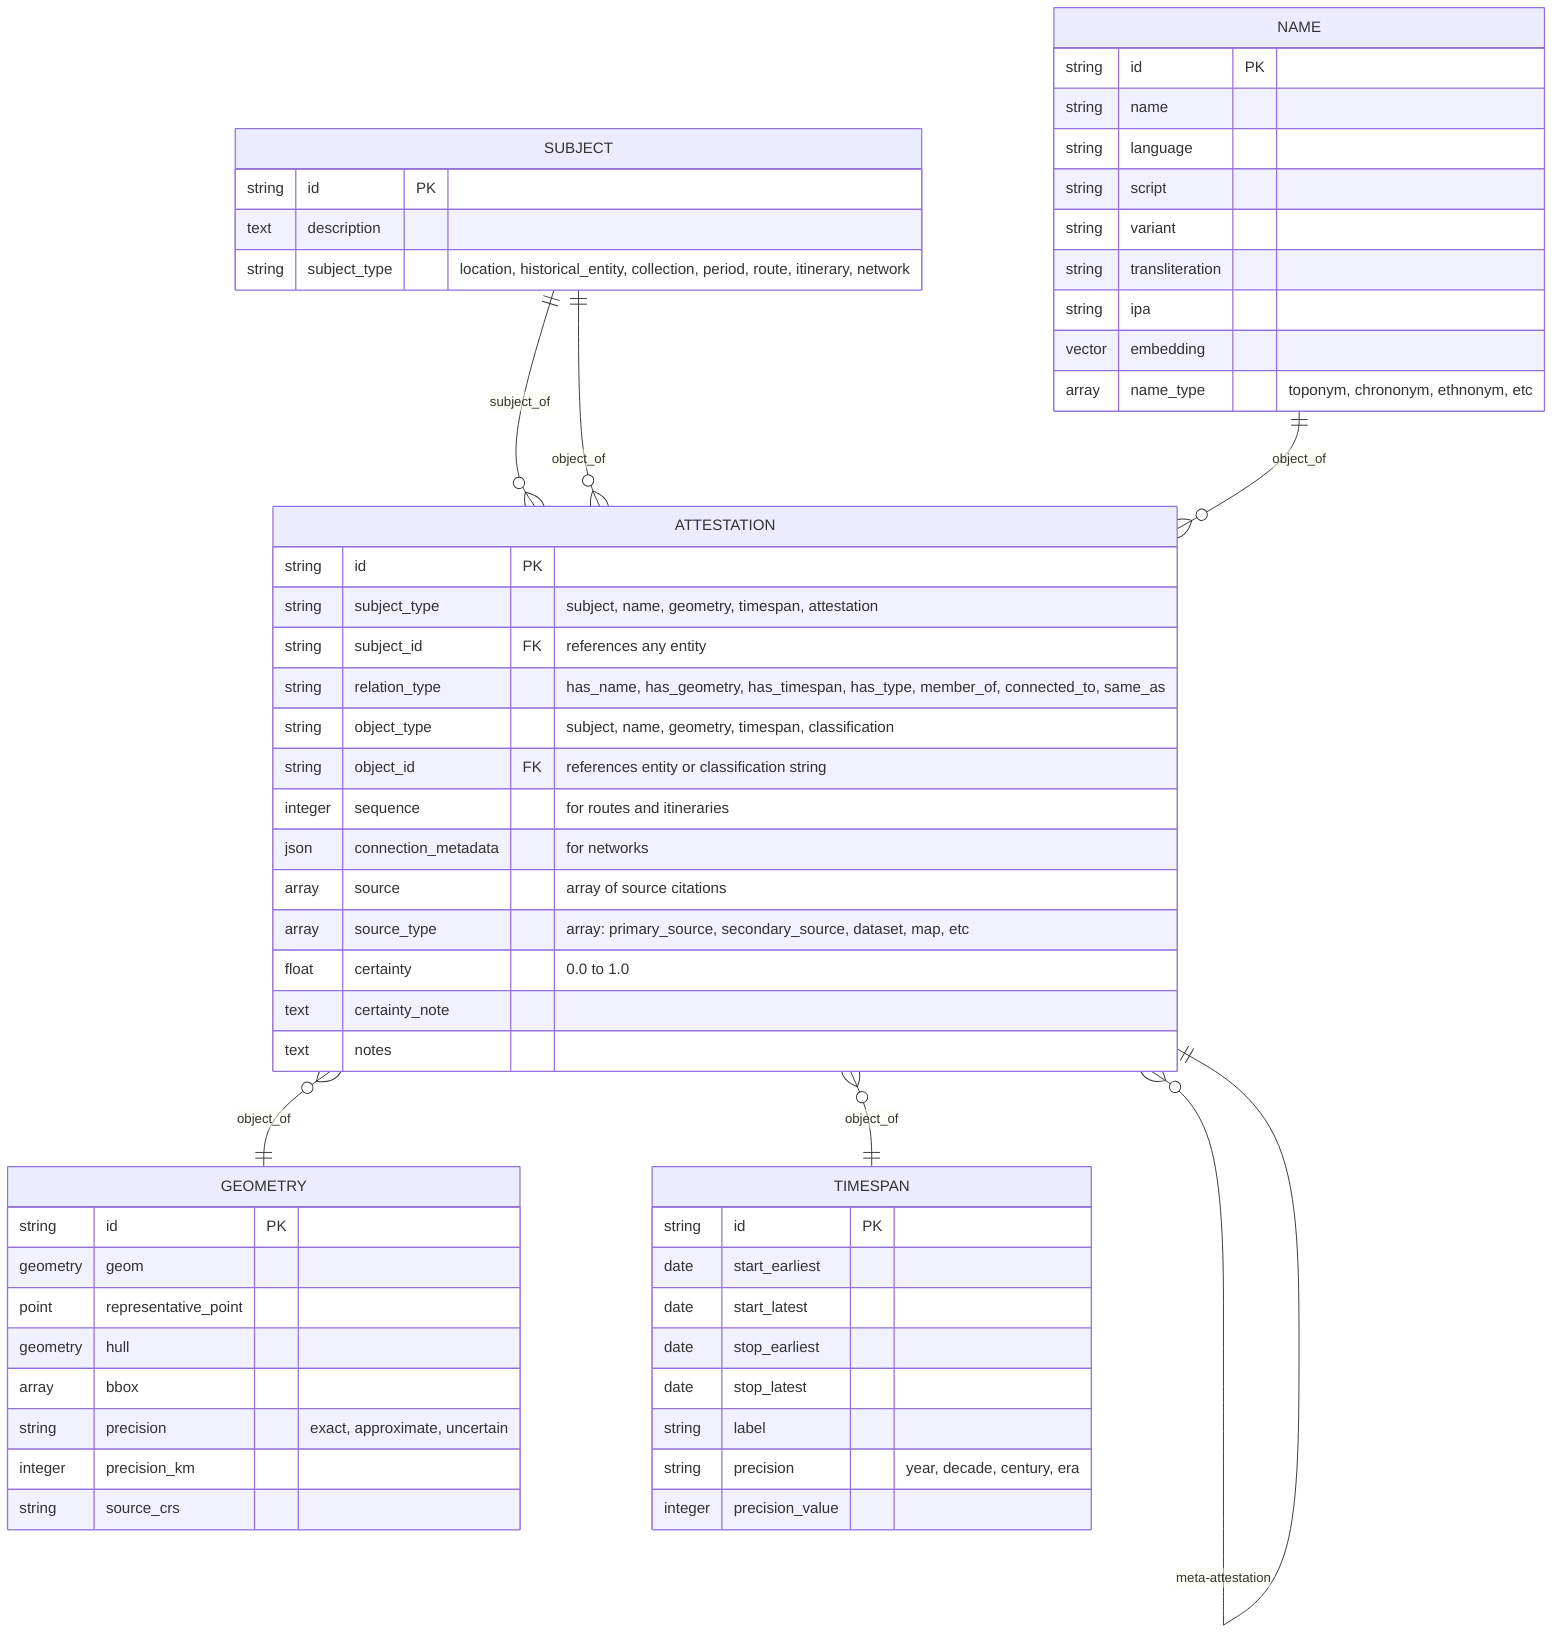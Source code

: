 erDiagram
%% All relationships go through ATTESTATION
    SUBJECT ||--o{ ATTESTATION : "subject_of"
    SUBJECT ||--o{ ATTESTATION : "object_of"
    NAME ||--o{ ATTESTATION : "object_of"
    ATTESTATION o{--|| ATTESTATION : "meta-attestation"
    ATTESTATION o{--|| GEOMETRY : "object_of"
    ATTESTATION o{--|| TIMESPAN : "object_of"

%% Core entities
    SUBJECT {
        string id PK
        text description
        string subject_type "location, historical_entity, collection, period, route, itinerary, network"
    }

    NAME {
        string id PK
        string name
        string language
        string script
        string variant
        string transliteration
        string ipa
        vector embedding
        array name_type "toponym, chrononym, ethnonym, etc"
    }

    GEOMETRY {
        string id PK
        geometry geom
        point representative_point
        geometry hull
        array bbox
        string precision "exact, approximate, uncertain"
        integer precision_km
        string source_crs
    }

    TIMESPAN {
        string id PK
        date start_earliest
        date start_latest
        date stop_earliest
        date stop_latest
        string label
        string precision "year, decade, century, era"
        integer precision_value
    }

    ATTESTATION {
        string id PK
        string subject_type "subject, name, geometry, timespan, attestation"
        string subject_id FK "references any entity"
        string relation_type "has_name, has_geometry, has_timespan, has_type, member_of, connected_to, same_as"
        string object_type "subject, name, geometry, timespan, classification"
        string object_id FK "references entity or classification string"
        integer sequence "for routes and itineraries"
        json connection_metadata "for networks"
        array source "array of source citations"
        array source_type "array: primary_source, secondary_source, dataset, map, etc"
        float certainty "0.0 to 1.0"
        text certainty_note
        text notes
    }
